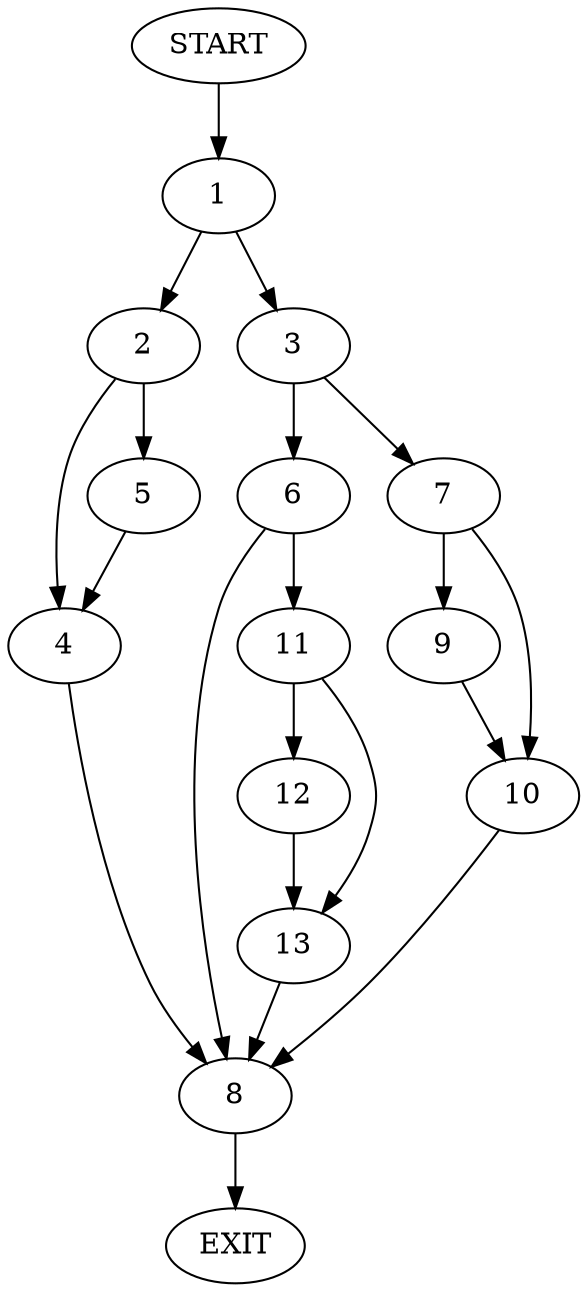 digraph {
0 [label="START"]
14 [label="EXIT"]
0 -> 1
1 -> 2
1 -> 3
2 -> 4
2 -> 5
3 -> 6
3 -> 7
5 -> 4
4 -> 8
8 -> 14
7 -> 9
7 -> 10
6 -> 8
6 -> 11
9 -> 10
10 -> 8
11 -> 12
11 -> 13
13 -> 8
12 -> 13
}
